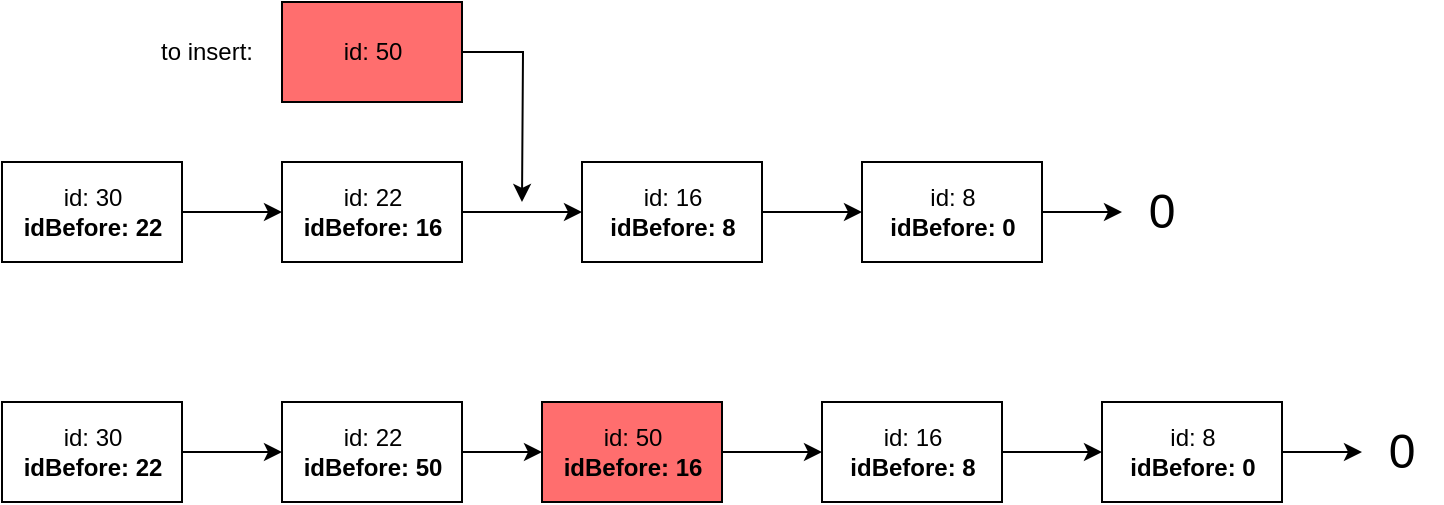 <mxfile version="14.5.1" type="device"><diagram id="Ahy1vqh6EdNGj6WnTwlL" name="Page-1"><mxGraphModel dx="988" dy="560" grid="1" gridSize="10" guides="1" tooltips="1" connect="1" arrows="1" fold="1" page="1" pageScale="1" pageWidth="3300" pageHeight="4681" math="0" shadow="0"><root><mxCell id="0"/><mxCell id="1" parent="0"/><mxCell id="sSxP8FmslTIj7uDrVnwA-8" style="edgeStyle=orthogonalEdgeStyle;rounded=0;orthogonalLoop=1;jettySize=auto;html=1;entryX=0;entryY=0.5;entryDx=0;entryDy=0;" edge="1" parent="1" source="sSxP8FmslTIj7uDrVnwA-1" target="sSxP8FmslTIj7uDrVnwA-3"><mxGeometry relative="1" as="geometry"/></mxCell><mxCell id="sSxP8FmslTIj7uDrVnwA-9" style="edgeStyle=orthogonalEdgeStyle;rounded=0;orthogonalLoop=1;jettySize=auto;html=1;exitX=1;exitY=0.5;exitDx=0;exitDy=0;" edge="1" parent="1" source="sSxP8FmslTIj7uDrVnwA-3" target="sSxP8FmslTIj7uDrVnwA-5"><mxGeometry relative="1" as="geometry"/></mxCell><mxCell id="sSxP8FmslTIj7uDrVnwA-7" style="edgeStyle=orthogonalEdgeStyle;rounded=0;orthogonalLoop=1;jettySize=auto;html=1;" edge="1" parent="1" source="sSxP8FmslTIj7uDrVnwA-4" target="sSxP8FmslTIj7uDrVnwA-1"><mxGeometry relative="1" as="geometry"/></mxCell><mxCell id="sSxP8FmslTIj7uDrVnwA-10" style="edgeStyle=orthogonalEdgeStyle;rounded=0;orthogonalLoop=1;jettySize=auto;html=1;exitX=1;exitY=0.5;exitDx=0;exitDy=0;" edge="1" parent="1" source="sSxP8FmslTIj7uDrVnwA-5" target="sSxP8FmslTIj7uDrVnwA-11"><mxGeometry relative="1" as="geometry"><mxPoint x="840" y="255" as="targetPoint"/></mxGeometry></mxCell><mxCell id="sSxP8FmslTIj7uDrVnwA-11" value="&lt;font style=&quot;font-size: 24px&quot;&gt;0&lt;/font&gt;" style="text;html=1;strokeColor=none;fillColor=none;align=center;verticalAlign=middle;whiteSpace=wrap;rounded=0;" vertex="1" parent="1"><mxGeometry x="820" y="245" width="40" height="20" as="geometry"/></mxCell><mxCell id="sSxP8FmslTIj7uDrVnwA-19" value="" style="group" vertex="1" connectable="0" parent="1"><mxGeometry x="400" y="150" width="90" height="50" as="geometry"/></mxCell><mxCell id="sSxP8FmslTIj7uDrVnwA-17" value="" style="rounded=0;whiteSpace=wrap;html=1;fillColor=#FF6E6E;" vertex="1" parent="sSxP8FmslTIj7uDrVnwA-19"><mxGeometry width="90" height="50" as="geometry"/></mxCell><mxCell id="sSxP8FmslTIj7uDrVnwA-16" value="id: 50" style="text;html=1;strokeColor=none;fillColor=none;align=center;verticalAlign=middle;whiteSpace=wrap;rounded=0;" vertex="1" parent="sSxP8FmslTIj7uDrVnwA-19"><mxGeometry x="7.5" y="2.5" width="75" height="45" as="geometry"/></mxCell><mxCell id="sSxP8FmslTIj7uDrVnwA-20" value="" style="group" vertex="1" connectable="0" parent="1"><mxGeometry x="260" y="230" width="90" height="50" as="geometry"/></mxCell><mxCell id="sSxP8FmslTIj7uDrVnwA-4" value="" style="rounded=0;whiteSpace=wrap;html=1;" vertex="1" parent="sSxP8FmslTIj7uDrVnwA-20"><mxGeometry width="90" height="50" as="geometry"/></mxCell><mxCell id="sSxP8FmslTIj7uDrVnwA-12" value="id: 30&lt;br&gt;&lt;b&gt;idBefore: 22&lt;/b&gt;" style="text;html=1;strokeColor=none;fillColor=none;align=center;verticalAlign=middle;whiteSpace=wrap;rounded=0;" vertex="1" parent="sSxP8FmslTIj7uDrVnwA-20"><mxGeometry x="7.5" y="2.5" width="75" height="45" as="geometry"/></mxCell><mxCell id="sSxP8FmslTIj7uDrVnwA-21" value="" style="group" vertex="1" connectable="0" parent="1"><mxGeometry x="400" y="230" width="90" height="50" as="geometry"/></mxCell><mxCell id="sSxP8FmslTIj7uDrVnwA-1" value="" style="rounded=0;whiteSpace=wrap;html=1;" vertex="1" parent="sSxP8FmslTIj7uDrVnwA-21"><mxGeometry width="90" height="50" as="geometry"/></mxCell><mxCell id="sSxP8FmslTIj7uDrVnwA-13" value="id: 22&lt;br&gt;&lt;b&gt;idBefore: 16&lt;/b&gt;" style="text;html=1;strokeColor=none;fillColor=none;align=center;verticalAlign=middle;whiteSpace=wrap;rounded=0;" vertex="1" parent="sSxP8FmslTIj7uDrVnwA-21"><mxGeometry x="7.5" y="2.5" width="75" height="45" as="geometry"/></mxCell><mxCell id="sSxP8FmslTIj7uDrVnwA-22" value="" style="group" vertex="1" connectable="0" parent="1"><mxGeometry x="550" y="230" width="90" height="50" as="geometry"/></mxCell><mxCell id="sSxP8FmslTIj7uDrVnwA-3" value="" style="rounded=0;whiteSpace=wrap;html=1;" vertex="1" parent="sSxP8FmslTIj7uDrVnwA-22"><mxGeometry width="90" height="50" as="geometry"/></mxCell><mxCell id="sSxP8FmslTIj7uDrVnwA-14" value="id: 16&lt;br&gt;&lt;b&gt;idBefore: 8&lt;/b&gt;" style="text;html=1;strokeColor=none;fillColor=none;align=center;verticalAlign=middle;whiteSpace=wrap;rounded=0;" vertex="1" parent="sSxP8FmslTIj7uDrVnwA-22"><mxGeometry x="7.5" y="2.5" width="75" height="45" as="geometry"/></mxCell><mxCell id="sSxP8FmslTIj7uDrVnwA-23" value="" style="group" vertex="1" connectable="0" parent="1"><mxGeometry x="690" y="230" width="90" height="50" as="geometry"/></mxCell><mxCell id="sSxP8FmslTIj7uDrVnwA-5" value="" style="rounded=0;whiteSpace=wrap;html=1;" vertex="1" parent="sSxP8FmslTIj7uDrVnwA-23"><mxGeometry width="90" height="50" as="geometry"/></mxCell><mxCell id="sSxP8FmslTIj7uDrVnwA-15" value="id: 8&lt;br&gt;&lt;b&gt;idBefore: 0&lt;/b&gt;" style="text;html=1;strokeColor=none;fillColor=none;align=center;verticalAlign=middle;whiteSpace=wrap;rounded=0;" vertex="1" parent="sSxP8FmslTIj7uDrVnwA-23"><mxGeometry x="7.5" y="2.5" width="75" height="45" as="geometry"/></mxCell><mxCell id="sSxP8FmslTIj7uDrVnwA-25" value="to insert:" style="text;html=1;strokeColor=none;fillColor=none;align=center;verticalAlign=middle;whiteSpace=wrap;rounded=0;" vertex="1" parent="1"><mxGeometry x="330" y="165" width="65" height="20" as="geometry"/></mxCell><mxCell id="sSxP8FmslTIj7uDrVnwA-26" style="edgeStyle=orthogonalEdgeStyle;rounded=0;orthogonalLoop=1;jettySize=auto;html=1;exitX=1;exitY=0.5;exitDx=0;exitDy=0;" edge="1" parent="1" source="sSxP8FmslTIj7uDrVnwA-17"><mxGeometry relative="1" as="geometry"><mxPoint x="520" y="250" as="targetPoint"/><mxPoint x="500" y="175" as="sourcePoint"/></mxGeometry></mxCell><mxCell id="sSxP8FmslTIj7uDrVnwA-28" style="edgeStyle=orthogonalEdgeStyle;rounded=0;orthogonalLoop=1;jettySize=auto;html=1;exitX=1;exitY=0.5;exitDx=0;exitDy=0;" edge="1" parent="1" source="sSxP8FmslTIj7uDrVnwA-42" target="sSxP8FmslTIj7uDrVnwA-45"><mxGeometry relative="1" as="geometry"/></mxCell><mxCell id="sSxP8FmslTIj7uDrVnwA-29" style="edgeStyle=orthogonalEdgeStyle;rounded=0;orthogonalLoop=1;jettySize=auto;html=1;" edge="1" parent="1" source="sSxP8FmslTIj7uDrVnwA-36" target="sSxP8FmslTIj7uDrVnwA-39"><mxGeometry relative="1" as="geometry"/></mxCell><mxCell id="sSxP8FmslTIj7uDrVnwA-30" style="edgeStyle=orthogonalEdgeStyle;rounded=0;orthogonalLoop=1;jettySize=auto;html=1;exitX=1;exitY=0.5;exitDx=0;exitDy=0;" edge="1" parent="1" source="sSxP8FmslTIj7uDrVnwA-45" target="sSxP8FmslTIj7uDrVnwA-31"><mxGeometry relative="1" as="geometry"><mxPoint x="960" y="375" as="targetPoint"/></mxGeometry></mxCell><mxCell id="sSxP8FmslTIj7uDrVnwA-31" value="&lt;font style=&quot;font-size: 24px&quot;&gt;0&lt;/font&gt;" style="text;html=1;strokeColor=none;fillColor=none;align=center;verticalAlign=middle;whiteSpace=wrap;rounded=0;" vertex="1" parent="1"><mxGeometry x="940" y="365" width="40" height="20" as="geometry"/></mxCell><mxCell id="sSxP8FmslTIj7uDrVnwA-32" value="" style="group" vertex="1" connectable="0" parent="1"><mxGeometry x="530" y="350" width="90" height="50" as="geometry"/></mxCell><mxCell id="sSxP8FmslTIj7uDrVnwA-33" value="" style="rounded=0;whiteSpace=wrap;html=1;fillColor=#FF6E6E;" vertex="1" parent="sSxP8FmslTIj7uDrVnwA-32"><mxGeometry width="90" height="50" as="geometry"/></mxCell><mxCell id="sSxP8FmslTIj7uDrVnwA-34" value="id: 50&lt;br&gt;&lt;b&gt;idBefore: 16&lt;/b&gt;" style="text;html=1;strokeColor=none;fillColor=none;align=center;verticalAlign=middle;whiteSpace=wrap;rounded=0;" vertex="1" parent="sSxP8FmslTIj7uDrVnwA-32"><mxGeometry x="7.5" y="2.5" width="75" height="45" as="geometry"/></mxCell><mxCell id="sSxP8FmslTIj7uDrVnwA-35" value="" style="group" vertex="1" connectable="0" parent="1"><mxGeometry x="260" y="350" width="90" height="50" as="geometry"/></mxCell><mxCell id="sSxP8FmslTIj7uDrVnwA-36" value="" style="rounded=0;whiteSpace=wrap;html=1;" vertex="1" parent="sSxP8FmslTIj7uDrVnwA-35"><mxGeometry width="90" height="50" as="geometry"/></mxCell><mxCell id="sSxP8FmslTIj7uDrVnwA-37" value="id: 30&lt;br&gt;&lt;b&gt;idBefore: 22&lt;/b&gt;" style="text;html=1;strokeColor=none;fillColor=none;align=center;verticalAlign=middle;whiteSpace=wrap;rounded=0;" vertex="1" parent="sSxP8FmslTIj7uDrVnwA-35"><mxGeometry x="7.5" y="2.5" width="75" height="45" as="geometry"/></mxCell><mxCell id="sSxP8FmslTIj7uDrVnwA-38" value="" style="group" vertex="1" connectable="0" parent="1"><mxGeometry x="400" y="350" width="90" height="50" as="geometry"/></mxCell><mxCell id="sSxP8FmslTIj7uDrVnwA-39" value="" style="rounded=0;whiteSpace=wrap;html=1;" vertex="1" parent="sSxP8FmslTIj7uDrVnwA-38"><mxGeometry width="90" height="50" as="geometry"/></mxCell><mxCell id="sSxP8FmslTIj7uDrVnwA-40" value="id: 22&lt;br&gt;&lt;b&gt;idBefore: 50&lt;/b&gt;" style="text;html=1;strokeColor=none;fillColor=none;align=center;verticalAlign=middle;whiteSpace=wrap;rounded=0;" vertex="1" parent="sSxP8FmslTIj7uDrVnwA-38"><mxGeometry x="7.5" y="2.5" width="75" height="45" as="geometry"/></mxCell><mxCell id="sSxP8FmslTIj7uDrVnwA-41" value="" style="group" vertex="1" connectable="0" parent="1"><mxGeometry x="670" y="350" width="90" height="50" as="geometry"/></mxCell><mxCell id="sSxP8FmslTIj7uDrVnwA-42" value="" style="rounded=0;whiteSpace=wrap;html=1;" vertex="1" parent="sSxP8FmslTIj7uDrVnwA-41"><mxGeometry width="90" height="50" as="geometry"/></mxCell><mxCell id="sSxP8FmslTIj7uDrVnwA-43" value="id: 16&lt;br&gt;&lt;b&gt;idBefore: 8&lt;/b&gt;" style="text;html=1;strokeColor=none;fillColor=none;align=center;verticalAlign=middle;whiteSpace=wrap;rounded=0;" vertex="1" parent="sSxP8FmslTIj7uDrVnwA-41"><mxGeometry x="7.5" y="2.5" width="75" height="45" as="geometry"/></mxCell><mxCell id="sSxP8FmslTIj7uDrVnwA-44" value="" style="group" vertex="1" connectable="0" parent="1"><mxGeometry x="810" y="350" width="90" height="50" as="geometry"/></mxCell><mxCell id="sSxP8FmslTIj7uDrVnwA-45" value="" style="rounded=0;whiteSpace=wrap;html=1;" vertex="1" parent="sSxP8FmslTIj7uDrVnwA-44"><mxGeometry width="90" height="50" as="geometry"/></mxCell><mxCell id="sSxP8FmslTIj7uDrVnwA-46" value="id: 8&lt;br&gt;&lt;b&gt;idBefore: 0&lt;/b&gt;" style="text;html=1;strokeColor=none;fillColor=none;align=center;verticalAlign=middle;whiteSpace=wrap;rounded=0;" vertex="1" parent="sSxP8FmslTIj7uDrVnwA-44"><mxGeometry x="7.5" y="2.5" width="75" height="45" as="geometry"/></mxCell><mxCell id="sSxP8FmslTIj7uDrVnwA-50" style="edgeStyle=orthogonalEdgeStyle;rounded=0;orthogonalLoop=1;jettySize=auto;html=1;exitX=1;exitY=0.5;exitDx=0;exitDy=0;entryX=0;entryY=0.5;entryDx=0;entryDy=0;" edge="1" parent="1" source="sSxP8FmslTIj7uDrVnwA-39" target="sSxP8FmslTIj7uDrVnwA-33"><mxGeometry relative="1" as="geometry"/></mxCell><mxCell id="sSxP8FmslTIj7uDrVnwA-51" style="edgeStyle=orthogonalEdgeStyle;rounded=0;orthogonalLoop=1;jettySize=auto;html=1;entryX=0;entryY=0.5;entryDx=0;entryDy=0;exitX=1;exitY=0.5;exitDx=0;exitDy=0;" edge="1" parent="1" source="sSxP8FmslTIj7uDrVnwA-33" target="sSxP8FmslTIj7uDrVnwA-42"><mxGeometry relative="1" as="geometry"><mxPoint x="630" y="375" as="sourcePoint"/></mxGeometry></mxCell></root></mxGraphModel></diagram></mxfile>